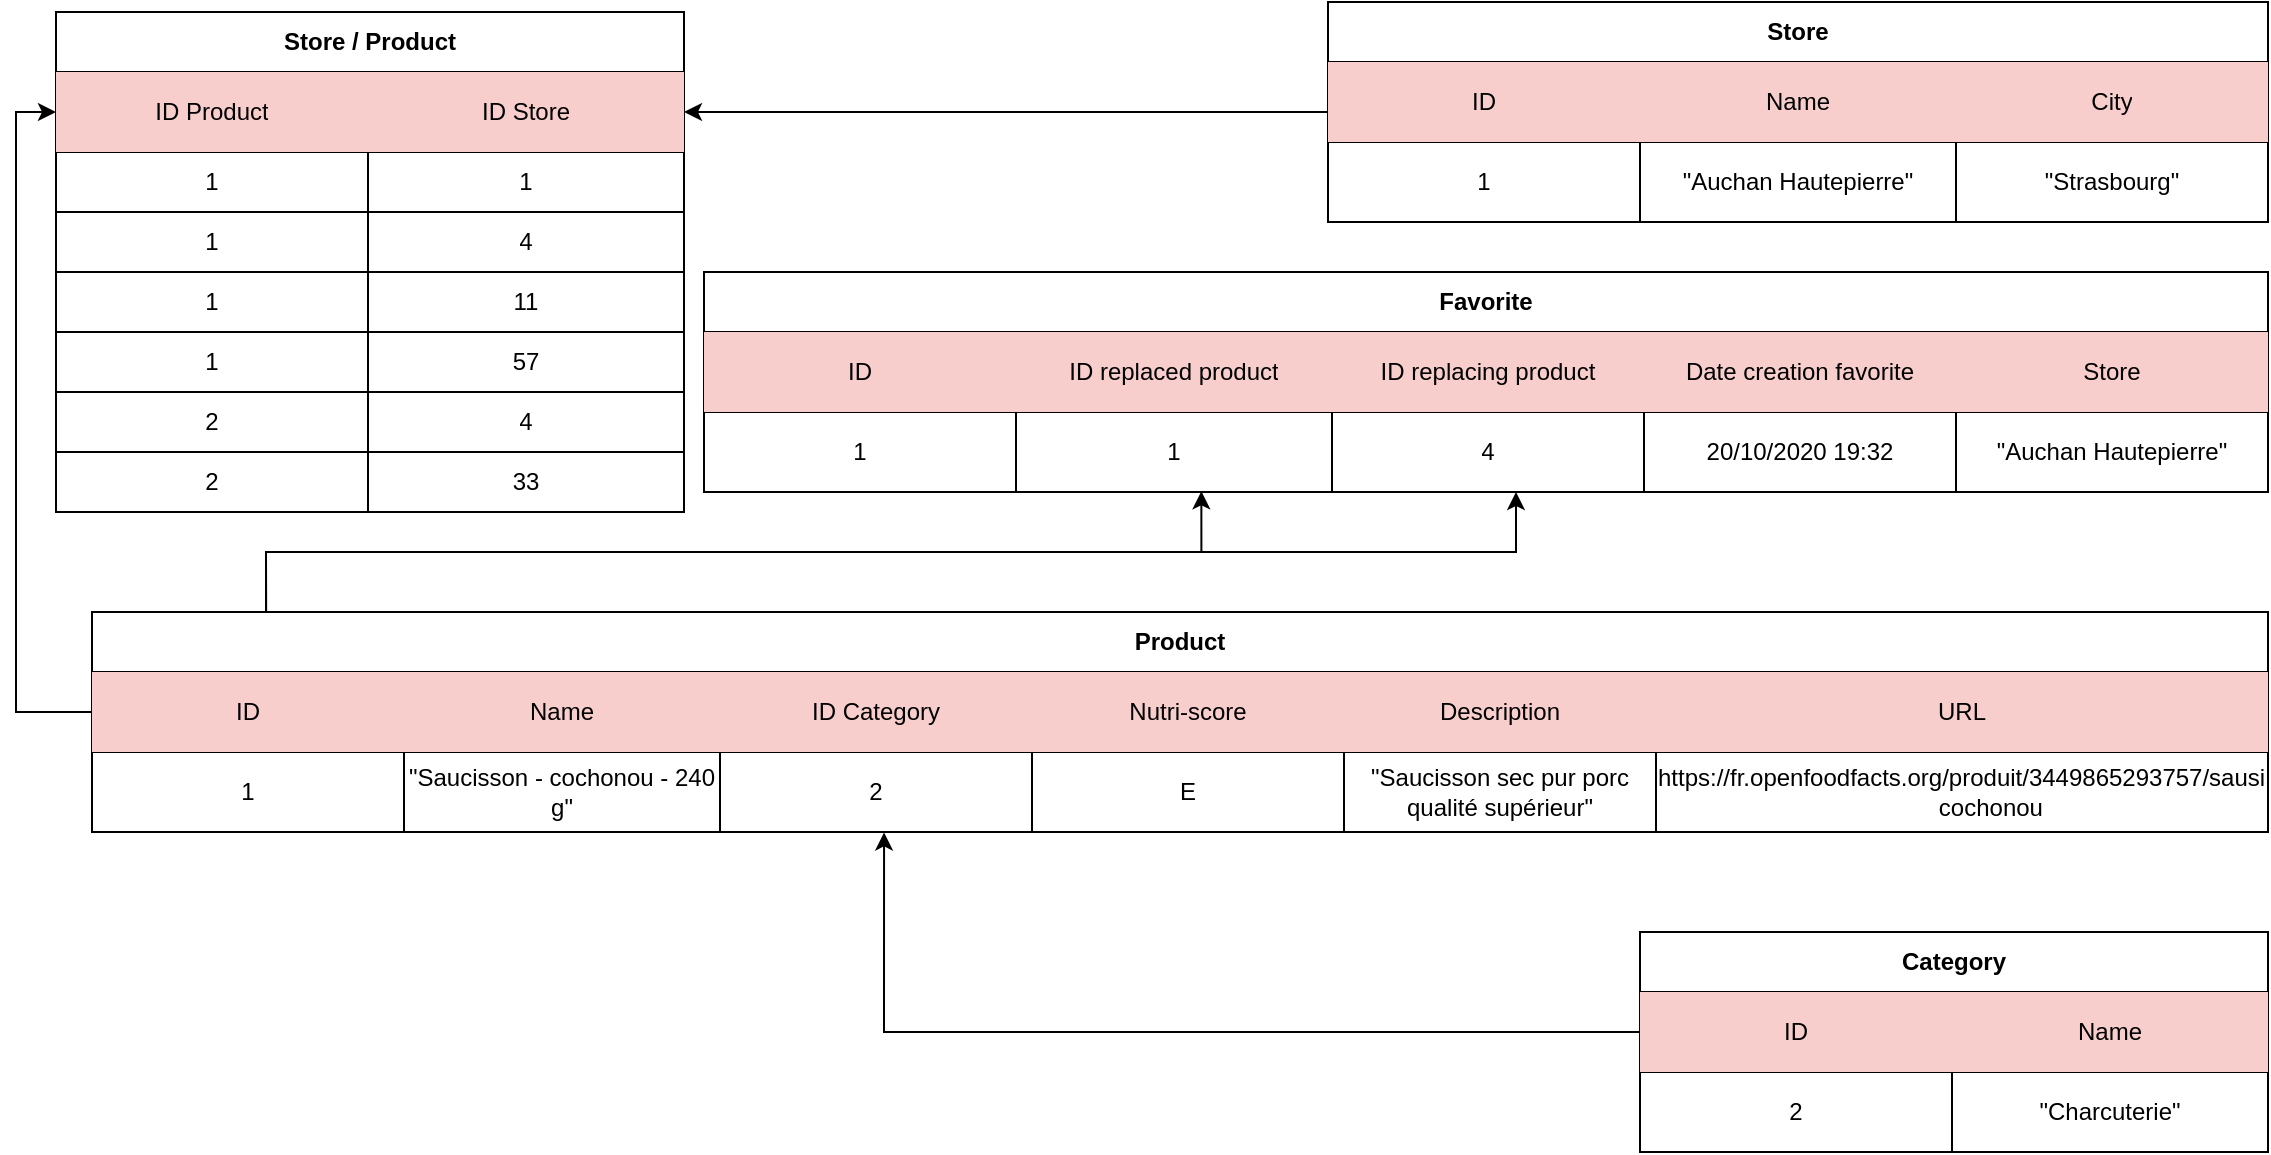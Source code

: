 <mxfile version="13.7.3" type="device"><diagram id="7WGVoO2BFZbnW4B4Ruq_" name="Page-1"><mxGraphModel dx="1402" dy="598" grid="1" gridSize="10" guides="1" tooltips="1" connect="1" arrows="1" fold="1" page="1" pageScale="1" pageWidth="1169" pageHeight="827" math="0" shadow="0"><root><mxCell id="0"/><mxCell id="1" parent="0"/><mxCell id="UuW7qLJdO2TD5FRgU3s6-27" value="Favorite" style="shape=table;html=1;whiteSpace=wrap;startSize=30;container=1;collapsible=0;childLayout=tableLayout;fontStyle=1;align=center;" parent="1" vertex="1"><mxGeometry x="394" y="150" width="782" height="110" as="geometry"/></mxCell><mxCell id="UuW7qLJdO2TD5FRgU3s6-28" value="" style="shape=partialRectangle;html=1;whiteSpace=wrap;collapsible=0;dropTarget=0;pointerEvents=0;fillColor=none;top=0;left=0;bottom=0;right=0;points=[[0,0.5],[1,0.5]];portConstraint=eastwest;" parent="UuW7qLJdO2TD5FRgU3s6-27" vertex="1"><mxGeometry y="30" width="782" height="40" as="geometry"/></mxCell><mxCell id="UuW7qLJdO2TD5FRgU3s6-29" value="ID" style="shape=partialRectangle;html=1;whiteSpace=wrap;connectable=0;fillColor=#f8cecc;top=0;left=0;bottom=0;right=0;overflow=hidden;strokeColor=#b85450;" parent="UuW7qLJdO2TD5FRgU3s6-28" vertex="1"><mxGeometry width="156" height="40" as="geometry"/></mxCell><mxCell id="UuW7qLJdO2TD5FRgU3s6-30" value="ID replaced product" style="shape=partialRectangle;html=1;whiteSpace=wrap;connectable=0;fillColor=#f8cecc;top=0;left=0;bottom=0;right=0;overflow=hidden;strokeColor=#b85450;" parent="UuW7qLJdO2TD5FRgU3s6-28" vertex="1"><mxGeometry x="156" width="158" height="40" as="geometry"/></mxCell><mxCell id="UuW7qLJdO2TD5FRgU3s6-31" value="ID replacing product" style="shape=partialRectangle;html=1;whiteSpace=wrap;connectable=0;fillColor=#f8cecc;top=0;left=0;bottom=0;right=0;overflow=hidden;strokeColor=#b85450;" parent="UuW7qLJdO2TD5FRgU3s6-28" vertex="1"><mxGeometry x="314" width="156" height="40" as="geometry"/></mxCell><mxCell id="UuW7qLJdO2TD5FRgU3s6-32" value="Date creation favorite" style="shape=partialRectangle;html=1;whiteSpace=wrap;connectable=0;fillColor=#f8cecc;top=0;left=0;bottom=0;right=0;overflow=hidden;strokeColor=#b85450;" parent="UuW7qLJdO2TD5FRgU3s6-28" vertex="1"><mxGeometry x="470" width="156" height="40" as="geometry"/></mxCell><mxCell id="UuW7qLJdO2TD5FRgU3s6-35" value="Store" style="shape=partialRectangle;html=1;whiteSpace=wrap;connectable=0;fillColor=#f8cecc;top=0;left=0;bottom=0;right=0;overflow=hidden;strokeColor=#b85450;" parent="UuW7qLJdO2TD5FRgU3s6-28" vertex="1"><mxGeometry x="626" width="156" height="40" as="geometry"/></mxCell><mxCell id="UuW7qLJdO2TD5FRgU3s6-36" value="" style="shape=partialRectangle;html=1;whiteSpace=wrap;collapsible=0;dropTarget=0;pointerEvents=0;fillColor=none;top=0;left=0;bottom=0;right=0;points=[[0,0.5],[1,0.5]];portConstraint=eastwest;" parent="UuW7qLJdO2TD5FRgU3s6-27" vertex="1"><mxGeometry y="70" width="782" height="40" as="geometry"/></mxCell><mxCell id="UuW7qLJdO2TD5FRgU3s6-37" value="1" style="shape=partialRectangle;html=1;whiteSpace=wrap;connectable=0;fillColor=none;top=0;left=0;bottom=0;right=0;overflow=hidden;" parent="UuW7qLJdO2TD5FRgU3s6-36" vertex="1"><mxGeometry width="156" height="40" as="geometry"/></mxCell><mxCell id="UuW7qLJdO2TD5FRgU3s6-38" value="1" style="shape=partialRectangle;html=1;whiteSpace=wrap;connectable=0;fillColor=none;top=0;left=0;bottom=0;right=0;overflow=hidden;" parent="UuW7qLJdO2TD5FRgU3s6-36" vertex="1"><mxGeometry x="156" width="158" height="40" as="geometry"/></mxCell><mxCell id="UuW7qLJdO2TD5FRgU3s6-39" value="4" style="shape=partialRectangle;html=1;whiteSpace=wrap;connectable=0;fillColor=none;top=0;left=0;bottom=0;right=0;overflow=hidden;" parent="UuW7qLJdO2TD5FRgU3s6-36" vertex="1"><mxGeometry x="314" width="156" height="40" as="geometry"/></mxCell><mxCell id="UuW7qLJdO2TD5FRgU3s6-40" value="20/10/2020 19:32" style="shape=partialRectangle;html=1;whiteSpace=wrap;connectable=0;fillColor=none;top=0;left=0;bottom=0;right=0;overflow=hidden;" parent="UuW7qLJdO2TD5FRgU3s6-36" vertex="1"><mxGeometry x="470" width="156" height="40" as="geometry"/></mxCell><mxCell id="UuW7qLJdO2TD5FRgU3s6-43" value="&quot;Auchan Hautepierre&quot;" style="shape=partialRectangle;html=1;whiteSpace=wrap;connectable=0;fillColor=none;top=0;left=0;bottom=0;right=0;overflow=hidden;" parent="UuW7qLJdO2TD5FRgU3s6-36" vertex="1"><mxGeometry x="626" width="156" height="40" as="geometry"/></mxCell><mxCell id="0MIKRTOw_Z80RZZv09TL-23" style="edgeStyle=orthogonalEdgeStyle;rounded=0;orthogonalLoop=1;jettySize=auto;html=1;entryX=0.318;entryY=0.991;entryDx=0;entryDy=0;entryPerimeter=0;exitX=0.08;exitY=-0.005;exitDx=0;exitDy=0;exitPerimeter=0;" edge="1" parent="1" source="UuW7qLJdO2TD5FRgU3s6-2" target="UuW7qLJdO2TD5FRgU3s6-36"><mxGeometry relative="1" as="geometry"/></mxCell><mxCell id="0MIKRTOw_Z80RZZv09TL-60" style="edgeStyle=orthogonalEdgeStyle;rounded=0;orthogonalLoop=1;jettySize=auto;html=1;entryX=0;entryY=0.5;entryDx=0;entryDy=0;exitX=0;exitY=0.5;exitDx=0;exitDy=0;" edge="1" parent="1" source="UuW7qLJdO2TD5FRgU3s6-3" target="0MIKRTOw_Z80RZZv09TL-2"><mxGeometry relative="1" as="geometry"/></mxCell><mxCell id="0MIKRTOw_Z80RZZv09TL-14" value="Category" style="shape=table;html=1;whiteSpace=wrap;startSize=30;container=1;collapsible=0;childLayout=tableLayout;fontStyle=1;align=center;" vertex="1" parent="1"><mxGeometry x="862" y="480" width="314" height="110" as="geometry"/></mxCell><mxCell id="0MIKRTOw_Z80RZZv09TL-15" value="" style="shape=partialRectangle;html=1;whiteSpace=wrap;collapsible=0;dropTarget=0;pointerEvents=0;fillColor=none;top=0;left=0;bottom=0;right=0;points=[[0,0.5],[1,0.5]];portConstraint=eastwest;" vertex="1" parent="0MIKRTOw_Z80RZZv09TL-14"><mxGeometry y="30" width="314" height="40" as="geometry"/></mxCell><mxCell id="0MIKRTOw_Z80RZZv09TL-16" value="ID" style="shape=partialRectangle;html=1;whiteSpace=wrap;connectable=0;fillColor=#f8cecc;top=0;left=0;bottom=0;right=0;overflow=hidden;strokeColor=#b85450;" vertex="1" parent="0MIKRTOw_Z80RZZv09TL-15"><mxGeometry width="156" height="40" as="geometry"/></mxCell><mxCell id="0MIKRTOw_Z80RZZv09TL-17" value="Name" style="shape=partialRectangle;html=1;whiteSpace=wrap;connectable=0;fillColor=#f8cecc;top=0;left=0;bottom=0;right=0;overflow=hidden;strokeColor=#b85450;" vertex="1" parent="0MIKRTOw_Z80RZZv09TL-15"><mxGeometry x="156" width="158" height="40" as="geometry"/></mxCell><mxCell id="0MIKRTOw_Z80RZZv09TL-19" value="" style="shape=partialRectangle;html=1;whiteSpace=wrap;collapsible=0;dropTarget=0;pointerEvents=0;fillColor=none;top=0;left=0;bottom=0;right=0;points=[[0,0.5],[1,0.5]];portConstraint=eastwest;" vertex="1" parent="0MIKRTOw_Z80RZZv09TL-14"><mxGeometry y="70" width="314" height="40" as="geometry"/></mxCell><mxCell id="0MIKRTOw_Z80RZZv09TL-20" value="2" style="shape=partialRectangle;html=1;whiteSpace=wrap;connectable=0;fillColor=none;top=0;left=0;bottom=0;right=0;overflow=hidden;" vertex="1" parent="0MIKRTOw_Z80RZZv09TL-19"><mxGeometry width="156" height="40" as="geometry"/></mxCell><mxCell id="0MIKRTOw_Z80RZZv09TL-21" value="&quot;Charcuterie&quot;" style="shape=partialRectangle;html=1;whiteSpace=wrap;connectable=0;fillColor=none;top=0;left=0;bottom=0;right=0;overflow=hidden;" vertex="1" parent="0MIKRTOw_Z80RZZv09TL-19"><mxGeometry x="156" width="158" height="40" as="geometry"/></mxCell><mxCell id="0MIKRTOw_Z80RZZv09TL-24" style="edgeStyle=orthogonalEdgeStyle;rounded=0;orthogonalLoop=1;jettySize=auto;html=1;exitX=0.08;exitY=0;exitDx=0;exitDy=0;exitPerimeter=0;" edge="1" parent="1" source="UuW7qLJdO2TD5FRgU3s6-2" target="UuW7qLJdO2TD5FRgU3s6-36"><mxGeometry relative="1" as="geometry"><mxPoint x="160" y="320" as="sourcePoint"/><mxPoint x="800" y="280" as="targetPoint"/><Array as="points"><mxPoint x="175" y="290"/><mxPoint x="800" y="290"/></Array></mxGeometry></mxCell><mxCell id="0MIKRTOw_Z80RZZv09TL-25" style="edgeStyle=orthogonalEdgeStyle;rounded=0;orthogonalLoop=1;jettySize=auto;html=1;entryX=0.364;entryY=1.006;entryDx=0;entryDy=0;entryPerimeter=0;" edge="1" parent="1" source="0MIKRTOw_Z80RZZv09TL-15" target="UuW7qLJdO2TD5FRgU3s6-7"><mxGeometry relative="1" as="geometry"/></mxCell><mxCell id="0MIKRTOw_Z80RZZv09TL-50" style="edgeStyle=orthogonalEdgeStyle;rounded=0;orthogonalLoop=1;jettySize=auto;html=1;" edge="1" parent="1" source="0MIKRTOw_Z80RZZv09TL-35" target="0MIKRTOw_Z80RZZv09TL-2"><mxGeometry relative="1" as="geometry"/></mxCell><mxCell id="0MIKRTOw_Z80RZZv09TL-1" value="Store / Product" style="shape=table;html=1;whiteSpace=wrap;startSize=30;container=1;collapsible=0;childLayout=tableLayout;fontStyle=1;align=center;" vertex="1" parent="1"><mxGeometry x="70" y="20" width="314" height="250" as="geometry"/></mxCell><mxCell id="0MIKRTOw_Z80RZZv09TL-2" value="" style="shape=partialRectangle;html=1;whiteSpace=wrap;collapsible=0;dropTarget=0;pointerEvents=0;fillColor=none;top=0;left=0;bottom=0;right=0;points=[[0,0.5],[1,0.5]];portConstraint=eastwest;" vertex="1" parent="0MIKRTOw_Z80RZZv09TL-1"><mxGeometry y="30" width="314" height="40" as="geometry"/></mxCell><mxCell id="0MIKRTOw_Z80RZZv09TL-3" value="ID Product" style="shape=partialRectangle;html=1;whiteSpace=wrap;connectable=0;fillColor=#f8cecc;top=0;left=0;bottom=0;right=0;overflow=hidden;strokeColor=#b85450;" vertex="1" parent="0MIKRTOw_Z80RZZv09TL-2"><mxGeometry width="156" height="40" as="geometry"/></mxCell><mxCell id="0MIKRTOw_Z80RZZv09TL-4" value="ID Store" style="shape=partialRectangle;html=1;whiteSpace=wrap;connectable=0;fillColor=#f8cecc;top=0;left=0;bottom=0;right=0;overflow=hidden;strokeColor=#b85450;" vertex="1" parent="0MIKRTOw_Z80RZZv09TL-2"><mxGeometry x="156" width="158" height="40" as="geometry"/></mxCell><mxCell id="0MIKRTOw_Z80RZZv09TL-8" value="" style="shape=partialRectangle;html=1;whiteSpace=wrap;collapsible=0;dropTarget=0;pointerEvents=0;fillColor=none;top=0;left=0;bottom=0;right=0;points=[[0,0.5],[1,0.5]];portConstraint=eastwest;" vertex="1" parent="0MIKRTOw_Z80RZZv09TL-1"><mxGeometry y="70" width="314" height="30" as="geometry"/></mxCell><mxCell id="0MIKRTOw_Z80RZZv09TL-9" value="1" style="shape=partialRectangle;html=1;whiteSpace=wrap;connectable=0;fillColor=none;top=0;left=0;bottom=0;right=0;overflow=hidden;" vertex="1" parent="0MIKRTOw_Z80RZZv09TL-8"><mxGeometry width="156" height="30" as="geometry"/></mxCell><mxCell id="0MIKRTOw_Z80RZZv09TL-10" value="1" style="shape=partialRectangle;html=1;whiteSpace=wrap;connectable=0;fillColor=none;top=0;left=0;bottom=0;right=0;overflow=hidden;" vertex="1" parent="0MIKRTOw_Z80RZZv09TL-8"><mxGeometry x="156" width="158" height="30" as="geometry"/></mxCell><mxCell id="0MIKRTOw_Z80RZZv09TL-47" style="shape=partialRectangle;html=1;whiteSpace=wrap;collapsible=0;dropTarget=0;pointerEvents=0;fillColor=none;top=0;left=0;bottom=0;right=0;points=[[0,0.5],[1,0.5]];portConstraint=eastwest;" vertex="1" parent="0MIKRTOw_Z80RZZv09TL-1"><mxGeometry y="100" width="314" height="30" as="geometry"/></mxCell><mxCell id="0MIKRTOw_Z80RZZv09TL-48" value="1" style="shape=partialRectangle;html=1;whiteSpace=wrap;connectable=0;fillColor=none;top=0;left=0;bottom=0;right=0;overflow=hidden;" vertex="1" parent="0MIKRTOw_Z80RZZv09TL-47"><mxGeometry width="156" height="30" as="geometry"/></mxCell><mxCell id="0MIKRTOw_Z80RZZv09TL-49" value="4" style="shape=partialRectangle;html=1;whiteSpace=wrap;connectable=0;fillColor=none;top=0;left=0;bottom=0;right=0;overflow=hidden;" vertex="1" parent="0MIKRTOw_Z80RZZv09TL-47"><mxGeometry x="156" width="158" height="30" as="geometry"/></mxCell><mxCell id="0MIKRTOw_Z80RZZv09TL-44" style="shape=partialRectangle;html=1;whiteSpace=wrap;collapsible=0;dropTarget=0;pointerEvents=0;fillColor=none;top=0;left=0;bottom=0;right=0;points=[[0,0.5],[1,0.5]];portConstraint=eastwest;" vertex="1" parent="0MIKRTOw_Z80RZZv09TL-1"><mxGeometry y="130" width="314" height="30" as="geometry"/></mxCell><mxCell id="0MIKRTOw_Z80RZZv09TL-45" value="1" style="shape=partialRectangle;html=1;whiteSpace=wrap;connectable=0;fillColor=none;top=0;left=0;bottom=0;right=0;overflow=hidden;" vertex="1" parent="0MIKRTOw_Z80RZZv09TL-44"><mxGeometry width="156" height="30" as="geometry"/></mxCell><mxCell id="0MIKRTOw_Z80RZZv09TL-46" value="11" style="shape=partialRectangle;html=1;whiteSpace=wrap;connectable=0;fillColor=none;top=0;left=0;bottom=0;right=0;overflow=hidden;" vertex="1" parent="0MIKRTOw_Z80RZZv09TL-44"><mxGeometry x="156" width="158" height="30" as="geometry"/></mxCell><mxCell id="0MIKRTOw_Z80RZZv09TL-57" style="shape=partialRectangle;html=1;whiteSpace=wrap;collapsible=0;dropTarget=0;pointerEvents=0;fillColor=none;top=0;left=0;bottom=0;right=0;points=[[0,0.5],[1,0.5]];portConstraint=eastwest;" vertex="1" parent="0MIKRTOw_Z80RZZv09TL-1"><mxGeometry y="160" width="314" height="30" as="geometry"/></mxCell><mxCell id="0MIKRTOw_Z80RZZv09TL-58" value="1" style="shape=partialRectangle;html=1;whiteSpace=wrap;connectable=0;fillColor=none;top=0;left=0;bottom=0;right=0;overflow=hidden;" vertex="1" parent="0MIKRTOw_Z80RZZv09TL-57"><mxGeometry width="156" height="30" as="geometry"/></mxCell><mxCell id="0MIKRTOw_Z80RZZv09TL-59" value="57" style="shape=partialRectangle;html=1;whiteSpace=wrap;connectable=0;fillColor=none;top=0;left=0;bottom=0;right=0;overflow=hidden;" vertex="1" parent="0MIKRTOw_Z80RZZv09TL-57"><mxGeometry x="156" width="158" height="30" as="geometry"/></mxCell><mxCell id="0MIKRTOw_Z80RZZv09TL-54" style="shape=partialRectangle;html=1;whiteSpace=wrap;collapsible=0;dropTarget=0;pointerEvents=0;fillColor=none;top=0;left=0;bottom=0;right=0;points=[[0,0.5],[1,0.5]];portConstraint=eastwest;" vertex="1" parent="0MIKRTOw_Z80RZZv09TL-1"><mxGeometry y="190" width="314" height="30" as="geometry"/></mxCell><mxCell id="0MIKRTOw_Z80RZZv09TL-55" value="2" style="shape=partialRectangle;html=1;whiteSpace=wrap;connectable=0;fillColor=none;top=0;left=0;bottom=0;right=0;overflow=hidden;" vertex="1" parent="0MIKRTOw_Z80RZZv09TL-54"><mxGeometry width="156" height="30" as="geometry"/></mxCell><mxCell id="0MIKRTOw_Z80RZZv09TL-56" value="4" style="shape=partialRectangle;html=1;whiteSpace=wrap;connectable=0;fillColor=none;top=0;left=0;bottom=0;right=0;overflow=hidden;" vertex="1" parent="0MIKRTOw_Z80RZZv09TL-54"><mxGeometry x="156" width="158" height="30" as="geometry"/></mxCell><mxCell id="0MIKRTOw_Z80RZZv09TL-51" style="shape=partialRectangle;html=1;whiteSpace=wrap;collapsible=0;dropTarget=0;pointerEvents=0;fillColor=none;top=0;left=0;bottom=0;right=0;points=[[0,0.5],[1,0.5]];portConstraint=eastwest;" vertex="1" parent="0MIKRTOw_Z80RZZv09TL-1"><mxGeometry y="220" width="314" height="30" as="geometry"/></mxCell><mxCell id="0MIKRTOw_Z80RZZv09TL-52" value="2" style="shape=partialRectangle;html=1;whiteSpace=wrap;connectable=0;fillColor=none;top=0;left=0;bottom=0;right=0;overflow=hidden;" vertex="1" parent="0MIKRTOw_Z80RZZv09TL-51"><mxGeometry width="156" height="30" as="geometry"/></mxCell><mxCell id="0MIKRTOw_Z80RZZv09TL-53" value="33" style="shape=partialRectangle;html=1;whiteSpace=wrap;connectable=0;fillColor=none;top=0;left=0;bottom=0;right=0;overflow=hidden;" vertex="1" parent="0MIKRTOw_Z80RZZv09TL-51"><mxGeometry x="156" width="158" height="30" as="geometry"/></mxCell><mxCell id="0MIKRTOw_Z80RZZv09TL-35" value="Store" style="shape=table;html=1;whiteSpace=wrap;startSize=30;container=1;collapsible=0;childLayout=tableLayout;fontStyle=1;align=center;" vertex="1" parent="1"><mxGeometry x="706" y="15" width="470" height="110" as="geometry"/></mxCell><mxCell id="0MIKRTOw_Z80RZZv09TL-36" value="" style="shape=partialRectangle;html=1;whiteSpace=wrap;collapsible=0;dropTarget=0;pointerEvents=0;fillColor=none;top=0;left=0;bottom=0;right=0;points=[[0,0.5],[1,0.5]];portConstraint=eastwest;" vertex="1" parent="0MIKRTOw_Z80RZZv09TL-35"><mxGeometry y="30" width="470" height="40" as="geometry"/></mxCell><mxCell id="0MIKRTOw_Z80RZZv09TL-37" value="ID" style="shape=partialRectangle;html=1;whiteSpace=wrap;connectable=0;fillColor=#f8cecc;top=0;left=0;bottom=0;right=0;overflow=hidden;strokeColor=#b85450;" vertex="1" parent="0MIKRTOw_Z80RZZv09TL-36"><mxGeometry width="156" height="40" as="geometry"/></mxCell><mxCell id="0MIKRTOw_Z80RZZv09TL-38" value="Name" style="shape=partialRectangle;html=1;whiteSpace=wrap;connectable=0;fillColor=#f8cecc;top=0;left=0;bottom=0;right=0;overflow=hidden;strokeColor=#b85450;" vertex="1" parent="0MIKRTOw_Z80RZZv09TL-36"><mxGeometry x="156" width="158" height="40" as="geometry"/></mxCell><mxCell id="0MIKRTOw_Z80RZZv09TL-39" value="City" style="shape=partialRectangle;html=1;whiteSpace=wrap;connectable=0;fillColor=#f8cecc;top=0;left=0;bottom=0;right=0;overflow=hidden;strokeColor=#b85450;" vertex="1" parent="0MIKRTOw_Z80RZZv09TL-36"><mxGeometry x="314" width="156" height="40" as="geometry"/></mxCell><mxCell id="0MIKRTOw_Z80RZZv09TL-40" value="" style="shape=partialRectangle;html=1;whiteSpace=wrap;collapsible=0;dropTarget=0;pointerEvents=0;fillColor=none;top=0;left=0;bottom=0;right=0;points=[[0,0.5],[1,0.5]];portConstraint=eastwest;" vertex="1" parent="0MIKRTOw_Z80RZZv09TL-35"><mxGeometry y="70" width="470" height="40" as="geometry"/></mxCell><mxCell id="0MIKRTOw_Z80RZZv09TL-41" value="1" style="shape=partialRectangle;html=1;whiteSpace=wrap;connectable=0;fillColor=none;top=0;left=0;bottom=0;right=0;overflow=hidden;" vertex="1" parent="0MIKRTOw_Z80RZZv09TL-40"><mxGeometry width="156" height="40" as="geometry"/></mxCell><mxCell id="0MIKRTOw_Z80RZZv09TL-42" value="&quot;Auchan Hautepierre&quot;" style="shape=partialRectangle;html=1;whiteSpace=wrap;connectable=0;fillColor=none;top=0;left=0;bottom=0;right=0;overflow=hidden;" vertex="1" parent="0MIKRTOw_Z80RZZv09TL-40"><mxGeometry x="156" width="158" height="40" as="geometry"/></mxCell><mxCell id="0MIKRTOw_Z80RZZv09TL-43" value="&quot;Strasbourg&quot;" style="shape=partialRectangle;html=1;whiteSpace=wrap;connectable=0;fillColor=none;top=0;left=0;bottom=0;right=0;overflow=hidden;" vertex="1" parent="0MIKRTOw_Z80RZZv09TL-40"><mxGeometry x="314" width="156" height="40" as="geometry"/></mxCell><mxCell id="UuW7qLJdO2TD5FRgU3s6-2" value="Product" style="shape=table;html=1;whiteSpace=wrap;startSize=30;container=1;collapsible=0;childLayout=tableLayout;fontStyle=1;align=center;" parent="1" vertex="1"><mxGeometry x="88" y="320" width="1088" height="110" as="geometry"/></mxCell><mxCell id="UuW7qLJdO2TD5FRgU3s6-3" value="" style="shape=partialRectangle;html=1;whiteSpace=wrap;collapsible=0;dropTarget=0;pointerEvents=0;fillColor=none;top=0;left=0;bottom=0;right=0;points=[[0,0.5],[1,0.5]];portConstraint=eastwest;" parent="UuW7qLJdO2TD5FRgU3s6-2" vertex="1"><mxGeometry y="30" width="1088" height="40" as="geometry"/></mxCell><mxCell id="UuW7qLJdO2TD5FRgU3s6-4" value="ID" style="shape=partialRectangle;html=1;whiteSpace=wrap;connectable=0;fillColor=#f8cecc;top=0;left=0;bottom=0;right=0;overflow=hidden;strokeColor=#b85450;" parent="UuW7qLJdO2TD5FRgU3s6-3" vertex="1"><mxGeometry width="156" height="40" as="geometry"/></mxCell><mxCell id="UuW7qLJdO2TD5FRgU3s6-5" value="Name" style="shape=partialRectangle;html=1;whiteSpace=wrap;connectable=0;fillColor=#f8cecc;top=0;left=0;bottom=0;right=0;overflow=hidden;strokeColor=#b85450;" parent="UuW7qLJdO2TD5FRgU3s6-3" vertex="1"><mxGeometry x="156" width="158" height="40" as="geometry"/></mxCell><mxCell id="UuW7qLJdO2TD5FRgU3s6-6" value="ID Category" style="shape=partialRectangle;html=1;whiteSpace=wrap;connectable=0;fillColor=#f8cecc;top=0;left=0;bottom=0;right=0;overflow=hidden;strokeColor=#b85450;" parent="UuW7qLJdO2TD5FRgU3s6-3" vertex="1"><mxGeometry x="314" width="156" height="40" as="geometry"/></mxCell><mxCell id="UuW7qLJdO2TD5FRgU3s6-15" value="Nutri-score" style="shape=partialRectangle;html=1;whiteSpace=wrap;connectable=0;fillColor=#f8cecc;top=0;left=0;bottom=0;right=0;overflow=hidden;strokeColor=#b85450;" parent="UuW7qLJdO2TD5FRgU3s6-3" vertex="1"><mxGeometry x="470" width="156" height="40" as="geometry"/></mxCell><mxCell id="UuW7qLJdO2TD5FRgU3s6-18" value="Description" style="shape=partialRectangle;html=1;whiteSpace=wrap;connectable=0;fillColor=#f8cecc;top=0;left=0;bottom=0;right=0;overflow=hidden;strokeColor=#b85450;" parent="UuW7qLJdO2TD5FRgU3s6-3" vertex="1"><mxGeometry x="626" width="156" height="40" as="geometry"/></mxCell><mxCell id="UuW7qLJdO2TD5FRgU3s6-21" value="URL" style="shape=partialRectangle;html=1;whiteSpace=wrap;connectable=0;fillColor=#f8cecc;top=0;left=0;bottom=0;right=0;overflow=hidden;strokeColor=#b85450;" parent="UuW7qLJdO2TD5FRgU3s6-3" vertex="1"><mxGeometry x="782" width="306" height="40" as="geometry"/></mxCell><mxCell id="UuW7qLJdO2TD5FRgU3s6-7" value="" style="shape=partialRectangle;html=1;whiteSpace=wrap;collapsible=0;dropTarget=0;pointerEvents=0;fillColor=none;top=0;left=0;bottom=0;right=0;points=[[0,0.5],[1,0.5]];portConstraint=eastwest;" parent="UuW7qLJdO2TD5FRgU3s6-2" vertex="1"><mxGeometry y="70" width="1088" height="40" as="geometry"/></mxCell><mxCell id="UuW7qLJdO2TD5FRgU3s6-8" value="1" style="shape=partialRectangle;html=1;whiteSpace=wrap;connectable=0;fillColor=none;top=0;left=0;bottom=0;right=0;overflow=hidden;" parent="UuW7qLJdO2TD5FRgU3s6-7" vertex="1"><mxGeometry width="156" height="40" as="geometry"/></mxCell><mxCell id="UuW7qLJdO2TD5FRgU3s6-9" value="&quot;Saucisson - cochonou - 240 g&quot;" style="shape=partialRectangle;html=1;whiteSpace=wrap;connectable=0;fillColor=none;top=0;left=0;bottom=0;right=0;overflow=hidden;" parent="UuW7qLJdO2TD5FRgU3s6-7" vertex="1"><mxGeometry x="156" width="158" height="40" as="geometry"/></mxCell><mxCell id="UuW7qLJdO2TD5FRgU3s6-10" value="2" style="shape=partialRectangle;html=1;whiteSpace=wrap;connectable=0;fillColor=none;top=0;left=0;bottom=0;right=0;overflow=hidden;" parent="UuW7qLJdO2TD5FRgU3s6-7" vertex="1"><mxGeometry x="314" width="156" height="40" as="geometry"/></mxCell><mxCell id="UuW7qLJdO2TD5FRgU3s6-16" value="E" style="shape=partialRectangle;html=1;whiteSpace=wrap;connectable=0;fillColor=none;top=0;left=0;bottom=0;right=0;overflow=hidden;" parent="UuW7qLJdO2TD5FRgU3s6-7" vertex="1"><mxGeometry x="470" width="156" height="40" as="geometry"/></mxCell><mxCell id="UuW7qLJdO2TD5FRgU3s6-19" value="&quot;Saucisson sec pur porc qualité supérieur&quot;" style="shape=partialRectangle;html=1;whiteSpace=wrap;connectable=0;fillColor=none;top=0;left=0;bottom=0;right=0;overflow=hidden;" parent="UuW7qLJdO2TD5FRgU3s6-7" vertex="1"><mxGeometry x="626" width="156" height="40" as="geometry"/></mxCell><UserObject label="https://fr.openfoodfacts.org/produit/3449865293757/sausisson-cochonou" link="https://fr.openfoodfacts.org/produit/3449865293757/sausisson-cochonou" id="UuW7qLJdO2TD5FRgU3s6-22"><mxCell style="shape=partialRectangle;html=1;whiteSpace=wrap;connectable=0;fillColor=none;top=0;left=0;bottom=0;right=0;overflow=hidden;" parent="UuW7qLJdO2TD5FRgU3s6-7" vertex="1"><mxGeometry x="782" width="306" height="40" as="geometry"/></mxCell></UserObject></root></mxGraphModel></diagram></mxfile>